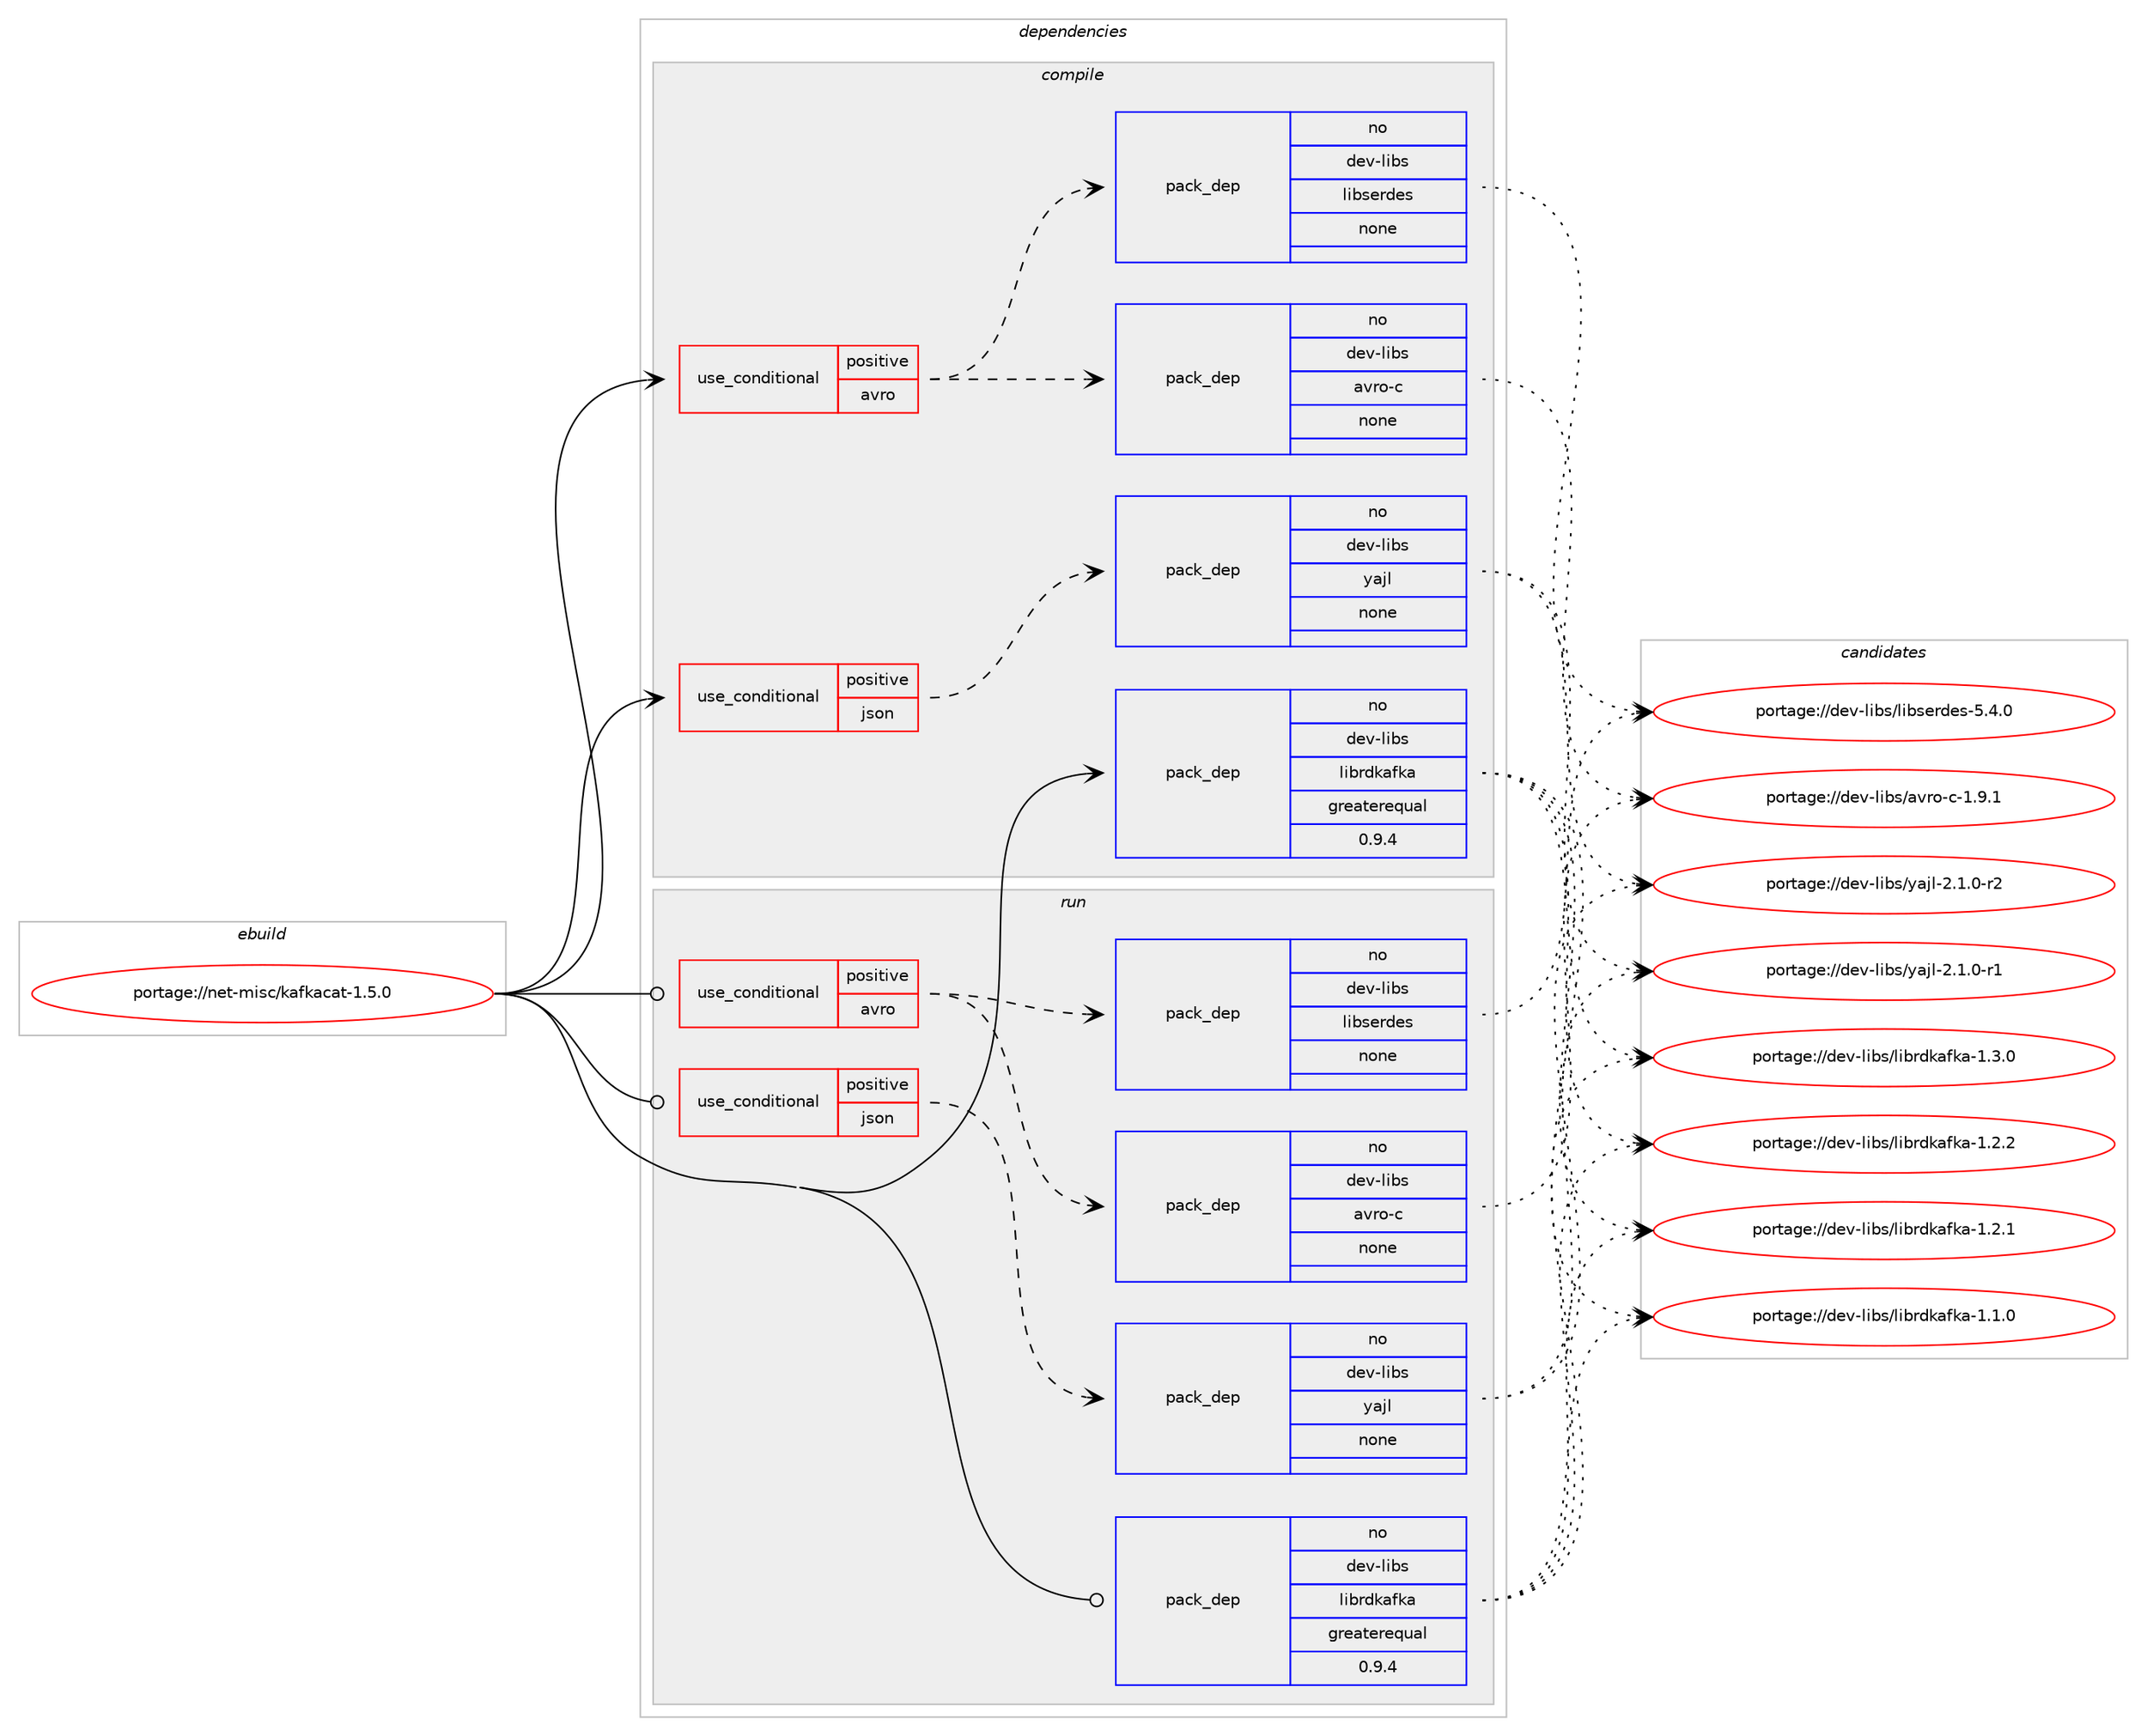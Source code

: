 digraph prolog {

# *************
# Graph options
# *************

newrank=true;
concentrate=true;
compound=true;
graph [rankdir=LR,fontname=Helvetica,fontsize=10,ranksep=1.5];#, ranksep=2.5, nodesep=0.2];
edge  [arrowhead=vee];
node  [fontname=Helvetica,fontsize=10];

# **********
# The ebuild
# **********

subgraph cluster_leftcol {
color=gray;
rank=same;
label=<<i>ebuild</i>>;
id [label="portage://net-misc/kafkacat-1.5.0", color=red, width=4, href="../net-misc/kafkacat-1.5.0.svg"];
}

# ****************
# The dependencies
# ****************

subgraph cluster_midcol {
color=gray;
label=<<i>dependencies</i>>;
subgraph cluster_compile {
fillcolor="#eeeeee";
style=filled;
label=<<i>compile</i>>;
subgraph cond25414 {
dependency123228 [label=<<TABLE BORDER="0" CELLBORDER="1" CELLSPACING="0" CELLPADDING="4"><TR><TD ROWSPAN="3" CELLPADDING="10">use_conditional</TD></TR><TR><TD>positive</TD></TR><TR><TD>avro</TD></TR></TABLE>>, shape=none, color=red];
subgraph pack95695 {
dependency123229 [label=<<TABLE BORDER="0" CELLBORDER="1" CELLSPACING="0" CELLPADDING="4" WIDTH="220"><TR><TD ROWSPAN="6" CELLPADDING="30">pack_dep</TD></TR><TR><TD WIDTH="110">no</TD></TR><TR><TD>dev-libs</TD></TR><TR><TD>avro-c</TD></TR><TR><TD>none</TD></TR><TR><TD></TD></TR></TABLE>>, shape=none, color=blue];
}
dependency123228:e -> dependency123229:w [weight=20,style="dashed",arrowhead="vee"];
subgraph pack95696 {
dependency123230 [label=<<TABLE BORDER="0" CELLBORDER="1" CELLSPACING="0" CELLPADDING="4" WIDTH="220"><TR><TD ROWSPAN="6" CELLPADDING="30">pack_dep</TD></TR><TR><TD WIDTH="110">no</TD></TR><TR><TD>dev-libs</TD></TR><TR><TD>libserdes</TD></TR><TR><TD>none</TD></TR><TR><TD></TD></TR></TABLE>>, shape=none, color=blue];
}
dependency123228:e -> dependency123230:w [weight=20,style="dashed",arrowhead="vee"];
}
id:e -> dependency123228:w [weight=20,style="solid",arrowhead="vee"];
subgraph cond25415 {
dependency123231 [label=<<TABLE BORDER="0" CELLBORDER="1" CELLSPACING="0" CELLPADDING="4"><TR><TD ROWSPAN="3" CELLPADDING="10">use_conditional</TD></TR><TR><TD>positive</TD></TR><TR><TD>json</TD></TR></TABLE>>, shape=none, color=red];
subgraph pack95697 {
dependency123232 [label=<<TABLE BORDER="0" CELLBORDER="1" CELLSPACING="0" CELLPADDING="4" WIDTH="220"><TR><TD ROWSPAN="6" CELLPADDING="30">pack_dep</TD></TR><TR><TD WIDTH="110">no</TD></TR><TR><TD>dev-libs</TD></TR><TR><TD>yajl</TD></TR><TR><TD>none</TD></TR><TR><TD></TD></TR></TABLE>>, shape=none, color=blue];
}
dependency123231:e -> dependency123232:w [weight=20,style="dashed",arrowhead="vee"];
}
id:e -> dependency123231:w [weight=20,style="solid",arrowhead="vee"];
subgraph pack95698 {
dependency123233 [label=<<TABLE BORDER="0" CELLBORDER="1" CELLSPACING="0" CELLPADDING="4" WIDTH="220"><TR><TD ROWSPAN="6" CELLPADDING="30">pack_dep</TD></TR><TR><TD WIDTH="110">no</TD></TR><TR><TD>dev-libs</TD></TR><TR><TD>librdkafka</TD></TR><TR><TD>greaterequal</TD></TR><TR><TD>0.9.4</TD></TR></TABLE>>, shape=none, color=blue];
}
id:e -> dependency123233:w [weight=20,style="solid",arrowhead="vee"];
}
subgraph cluster_compileandrun {
fillcolor="#eeeeee";
style=filled;
label=<<i>compile and run</i>>;
}
subgraph cluster_run {
fillcolor="#eeeeee";
style=filled;
label=<<i>run</i>>;
subgraph cond25416 {
dependency123234 [label=<<TABLE BORDER="0" CELLBORDER="1" CELLSPACING="0" CELLPADDING="4"><TR><TD ROWSPAN="3" CELLPADDING="10">use_conditional</TD></TR><TR><TD>positive</TD></TR><TR><TD>avro</TD></TR></TABLE>>, shape=none, color=red];
subgraph pack95699 {
dependency123235 [label=<<TABLE BORDER="0" CELLBORDER="1" CELLSPACING="0" CELLPADDING="4" WIDTH="220"><TR><TD ROWSPAN="6" CELLPADDING="30">pack_dep</TD></TR><TR><TD WIDTH="110">no</TD></TR><TR><TD>dev-libs</TD></TR><TR><TD>avro-c</TD></TR><TR><TD>none</TD></TR><TR><TD></TD></TR></TABLE>>, shape=none, color=blue];
}
dependency123234:e -> dependency123235:w [weight=20,style="dashed",arrowhead="vee"];
subgraph pack95700 {
dependency123236 [label=<<TABLE BORDER="0" CELLBORDER="1" CELLSPACING="0" CELLPADDING="4" WIDTH="220"><TR><TD ROWSPAN="6" CELLPADDING="30">pack_dep</TD></TR><TR><TD WIDTH="110">no</TD></TR><TR><TD>dev-libs</TD></TR><TR><TD>libserdes</TD></TR><TR><TD>none</TD></TR><TR><TD></TD></TR></TABLE>>, shape=none, color=blue];
}
dependency123234:e -> dependency123236:w [weight=20,style="dashed",arrowhead="vee"];
}
id:e -> dependency123234:w [weight=20,style="solid",arrowhead="odot"];
subgraph cond25417 {
dependency123237 [label=<<TABLE BORDER="0" CELLBORDER="1" CELLSPACING="0" CELLPADDING="4"><TR><TD ROWSPAN="3" CELLPADDING="10">use_conditional</TD></TR><TR><TD>positive</TD></TR><TR><TD>json</TD></TR></TABLE>>, shape=none, color=red];
subgraph pack95701 {
dependency123238 [label=<<TABLE BORDER="0" CELLBORDER="1" CELLSPACING="0" CELLPADDING="4" WIDTH="220"><TR><TD ROWSPAN="6" CELLPADDING="30">pack_dep</TD></TR><TR><TD WIDTH="110">no</TD></TR><TR><TD>dev-libs</TD></TR><TR><TD>yajl</TD></TR><TR><TD>none</TD></TR><TR><TD></TD></TR></TABLE>>, shape=none, color=blue];
}
dependency123237:e -> dependency123238:w [weight=20,style="dashed",arrowhead="vee"];
}
id:e -> dependency123237:w [weight=20,style="solid",arrowhead="odot"];
subgraph pack95702 {
dependency123239 [label=<<TABLE BORDER="0" CELLBORDER="1" CELLSPACING="0" CELLPADDING="4" WIDTH="220"><TR><TD ROWSPAN="6" CELLPADDING="30">pack_dep</TD></TR><TR><TD WIDTH="110">no</TD></TR><TR><TD>dev-libs</TD></TR><TR><TD>librdkafka</TD></TR><TR><TD>greaterequal</TD></TR><TR><TD>0.9.4</TD></TR></TABLE>>, shape=none, color=blue];
}
id:e -> dependency123239:w [weight=20,style="solid",arrowhead="odot"];
}
}

# **************
# The candidates
# **************

subgraph cluster_choices {
rank=same;
color=gray;
label=<<i>candidates</i>>;

subgraph choice95695 {
color=black;
nodesep=1;
choice100101118451081059811547971181141114599454946574649 [label="portage://dev-libs/avro-c-1.9.1", color=red, width=4,href="../dev-libs/avro-c-1.9.1.svg"];
dependency123229:e -> choice100101118451081059811547971181141114599454946574649:w [style=dotted,weight="100"];
}
subgraph choice95696 {
color=black;
nodesep=1;
choice10010111845108105981154710810598115101114100101115455346524648 [label="portage://dev-libs/libserdes-5.4.0", color=red, width=4,href="../dev-libs/libserdes-5.4.0.svg"];
dependency123230:e -> choice10010111845108105981154710810598115101114100101115455346524648:w [style=dotted,weight="100"];
}
subgraph choice95697 {
color=black;
nodesep=1;
choice100101118451081059811547121971061084550464946484511450 [label="portage://dev-libs/yajl-2.1.0-r2", color=red, width=4,href="../dev-libs/yajl-2.1.0-r2.svg"];
choice100101118451081059811547121971061084550464946484511449 [label="portage://dev-libs/yajl-2.1.0-r1", color=red, width=4,href="../dev-libs/yajl-2.1.0-r1.svg"];
dependency123232:e -> choice100101118451081059811547121971061084550464946484511450:w [style=dotted,weight="100"];
dependency123232:e -> choice100101118451081059811547121971061084550464946484511449:w [style=dotted,weight="100"];
}
subgraph choice95698 {
color=black;
nodesep=1;
choice100101118451081059811547108105981141001079710210797454946514648 [label="portage://dev-libs/librdkafka-1.3.0", color=red, width=4,href="../dev-libs/librdkafka-1.3.0.svg"];
choice100101118451081059811547108105981141001079710210797454946504650 [label="portage://dev-libs/librdkafka-1.2.2", color=red, width=4,href="../dev-libs/librdkafka-1.2.2.svg"];
choice100101118451081059811547108105981141001079710210797454946504649 [label="portage://dev-libs/librdkafka-1.2.1", color=red, width=4,href="../dev-libs/librdkafka-1.2.1.svg"];
choice100101118451081059811547108105981141001079710210797454946494648 [label="portage://dev-libs/librdkafka-1.1.0", color=red, width=4,href="../dev-libs/librdkafka-1.1.0.svg"];
dependency123233:e -> choice100101118451081059811547108105981141001079710210797454946514648:w [style=dotted,weight="100"];
dependency123233:e -> choice100101118451081059811547108105981141001079710210797454946504650:w [style=dotted,weight="100"];
dependency123233:e -> choice100101118451081059811547108105981141001079710210797454946504649:w [style=dotted,weight="100"];
dependency123233:e -> choice100101118451081059811547108105981141001079710210797454946494648:w [style=dotted,weight="100"];
}
subgraph choice95699 {
color=black;
nodesep=1;
choice100101118451081059811547971181141114599454946574649 [label="portage://dev-libs/avro-c-1.9.1", color=red, width=4,href="../dev-libs/avro-c-1.9.1.svg"];
dependency123235:e -> choice100101118451081059811547971181141114599454946574649:w [style=dotted,weight="100"];
}
subgraph choice95700 {
color=black;
nodesep=1;
choice10010111845108105981154710810598115101114100101115455346524648 [label="portage://dev-libs/libserdes-5.4.0", color=red, width=4,href="../dev-libs/libserdes-5.4.0.svg"];
dependency123236:e -> choice10010111845108105981154710810598115101114100101115455346524648:w [style=dotted,weight="100"];
}
subgraph choice95701 {
color=black;
nodesep=1;
choice100101118451081059811547121971061084550464946484511450 [label="portage://dev-libs/yajl-2.1.0-r2", color=red, width=4,href="../dev-libs/yajl-2.1.0-r2.svg"];
choice100101118451081059811547121971061084550464946484511449 [label="portage://dev-libs/yajl-2.1.0-r1", color=red, width=4,href="../dev-libs/yajl-2.1.0-r1.svg"];
dependency123238:e -> choice100101118451081059811547121971061084550464946484511450:w [style=dotted,weight="100"];
dependency123238:e -> choice100101118451081059811547121971061084550464946484511449:w [style=dotted,weight="100"];
}
subgraph choice95702 {
color=black;
nodesep=1;
choice100101118451081059811547108105981141001079710210797454946514648 [label="portage://dev-libs/librdkafka-1.3.0", color=red, width=4,href="../dev-libs/librdkafka-1.3.0.svg"];
choice100101118451081059811547108105981141001079710210797454946504650 [label="portage://dev-libs/librdkafka-1.2.2", color=red, width=4,href="../dev-libs/librdkafka-1.2.2.svg"];
choice100101118451081059811547108105981141001079710210797454946504649 [label="portage://dev-libs/librdkafka-1.2.1", color=red, width=4,href="../dev-libs/librdkafka-1.2.1.svg"];
choice100101118451081059811547108105981141001079710210797454946494648 [label="portage://dev-libs/librdkafka-1.1.0", color=red, width=4,href="../dev-libs/librdkafka-1.1.0.svg"];
dependency123239:e -> choice100101118451081059811547108105981141001079710210797454946514648:w [style=dotted,weight="100"];
dependency123239:e -> choice100101118451081059811547108105981141001079710210797454946504650:w [style=dotted,weight="100"];
dependency123239:e -> choice100101118451081059811547108105981141001079710210797454946504649:w [style=dotted,weight="100"];
dependency123239:e -> choice100101118451081059811547108105981141001079710210797454946494648:w [style=dotted,weight="100"];
}
}

}
